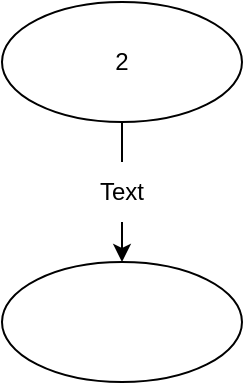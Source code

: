 <mxfile version="20.8.16" type="github"><diagram name="第 1 页" id="0nxSbSY4qSysI2Iz97aQ"><mxGraphModel dx="1125" dy="719" grid="1" gridSize="10" guides="1" tooltips="1" connect="1" arrows="1" fold="1" page="1" pageScale="1" pageWidth="827" pageHeight="1169" math="0" shadow="0"><root><mxCell id="0"/><mxCell id="1" parent="0"/><mxCell id="mBhaxhuSZfbzmkkUTo4U-5" value="Text" style="text;html=1;strokeColor=none;fillColor=none;align=center;verticalAlign=middle;whiteSpace=wrap;rounded=0;" parent="1" vertex="1"><mxGeometry x="260" y="240" width="60" height="30" as="geometry"/></mxCell><mxCell id="mBhaxhuSZfbzmkkUTo4U-3" value="" style="edgeStyle=orthogonalEdgeStyle;rounded=0;orthogonalLoop=1;jettySize=auto;html=1;startArrow=none;" parent="1" source="mBhaxhuSZfbzmkkUTo4U-5" target="mBhaxhuSZfbzmkkUTo4U-2" edge="1"><mxGeometry relative="1" as="geometry"><Array as="points"><mxPoint x="290" y="260"/><mxPoint x="290" y="260"/></Array></mxGeometry></mxCell><mxCell id="mBhaxhuSZfbzmkkUTo4U-1" value="2" style="ellipse;whiteSpace=wrap;html=1;" parent="1" vertex="1"><mxGeometry x="230" y="160" width="120" height="60" as="geometry"/></mxCell><mxCell id="mBhaxhuSZfbzmkkUTo4U-2" value="" style="ellipse;whiteSpace=wrap;html=1;" parent="1" vertex="1"><mxGeometry x="230" y="290" width="120" height="60" as="geometry"/></mxCell><mxCell id="mBhaxhuSZfbzmkkUTo4U-4" value="" style="edgeStyle=orthogonalEdgeStyle;rounded=0;orthogonalLoop=1;jettySize=auto;html=1;endArrow=none;" parent="1" source="mBhaxhuSZfbzmkkUTo4U-1" target="mBhaxhuSZfbzmkkUTo4U-5" edge="1"><mxGeometry relative="1" as="geometry"><mxPoint x="290" y="220" as="sourcePoint"/><mxPoint x="290" y="300" as="targetPoint"/><Array as="points"/></mxGeometry></mxCell></root></mxGraphModel></diagram></mxfile>